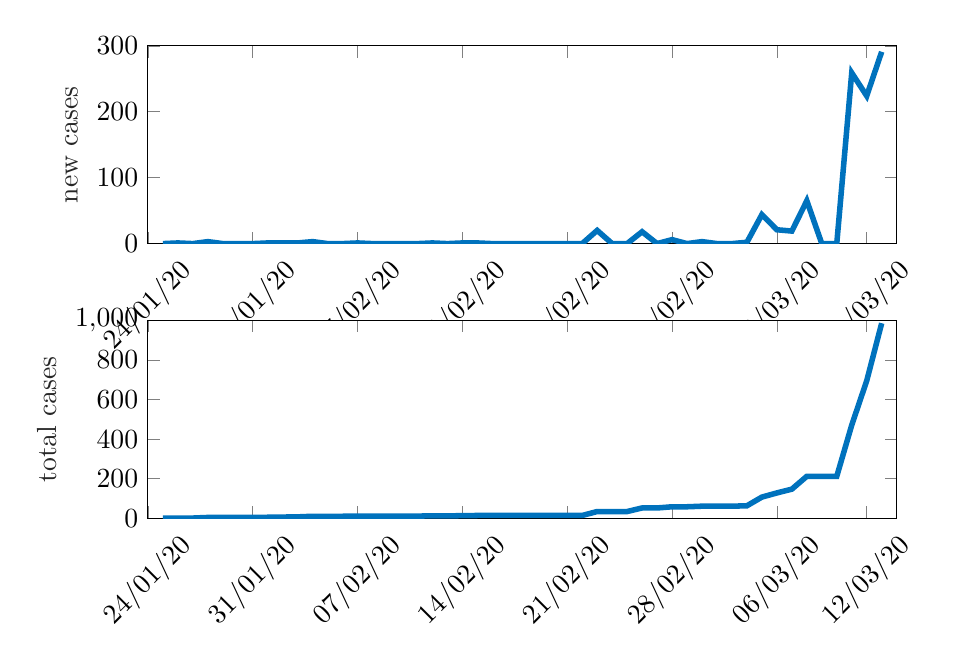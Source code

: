 % This file was created by matlab2tikz.
%
\definecolor{mycolor1}{rgb}{0.0,0.447,0.741}%
%
\begin{tikzpicture}

\begin{axis}[%
width=9.509cm,
height=2.512cm,
at={(0cm,3.488cm)},
scale only axis,
xmin=0,
xmax=50,
xtick={0,7,14,21,28,35,42,48},
xticklabels={{24/01/20},{31/01/20},{07/02/20},{14/02/20},{21/02/20},{28/02/20},{06/03/20},{12/03/20}},
xticklabel style={rotate=45},
ymin=0,
ymax=300,
ylabel style={font=\color{white!15!black}},
ylabel={new cases},
axis background/.style={fill=white}
]
\addplot [color=mycolor1, line width=2.0pt, forget plot]
  table[row sep=crcr]{%
1	0\\
2	1\\
3	0\\
4	3\\
5	0\\
6	0\\
7	0\\
8	1\\
9	1\\
10	1\\
11	3\\
12	0\\
13	0\\
14	1\\
15	0\\
16	0\\
17	0\\
18	0\\
19	1\\
20	0\\
21	1\\
22	1\\
23	0\\
24	0\\
25	0\\
26	0\\
27	0\\
28	0\\
29	0\\
30	20\\
31	0\\
32	0\\
33	18\\
34	0\\
35	6\\
36	0\\
37	3\\
38	0\\
39	0\\
40	2\\
41	44\\
42	21\\
43	19\\
44	65\\
45	0\\
46	0\\
47	259\\
48	224\\
49	291\\
};
\end{axis}

\begin{axis}[%
width=9.509cm,
height=2.512cm,
at={(0cm,0cm)},
scale only axis,
xmin=0,
xmax=50,
xtick={0,7,14,21,28,35,42,48},
xticklabels={{24/01/20},{31/01/20},{07/02/20},{14/02/20},{21/02/20},{28/02/20},{06/03/20},{12/03/20}},
xticklabel style={rotate=45},
ymin=0,
ymax=1000,
ylabel style={font=\color{white!15!black}},
ylabel={total cases},
axis background/.style={fill=white}
]
\addplot [color=mycolor1, line width=2.0pt, forget plot]
  table[row sep=crcr]{%
1	0\\
2	1\\
3	1\\
4	4\\
5	4\\
6	4\\
7	4\\
8	5\\
9	6\\
10	7\\
11	10\\
12	10\\
13	10\\
14	11\\
15	11\\
16	11\\
17	11\\
18	11\\
19	12\\
20	12\\
21	13\\
22	14\\
23	14\\
24	14\\
25	14\\
26	14\\
27	14\\
28	14\\
29	14\\
30	34\\
31	34\\
32	34\\
33	52\\
34	52\\
35	58\\
36	58\\
37	61\\
38	61\\
39	61\\
40	63\\
41	107\\
42	128\\
43	147\\
44	212\\
45	212\\
46	212\\
47	471\\
48	695\\
49	986\\
};
\end{axis}
\end{tikzpicture}%